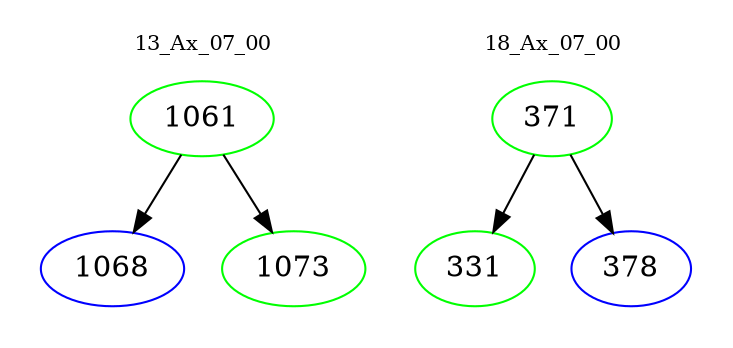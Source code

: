 digraph{
subgraph cluster_0 {
color = white
label = "13_Ax_07_00";
fontsize=10;
T0_1061 [label="1061", color="green"]
T0_1061 -> T0_1068 [color="black"]
T0_1068 [label="1068", color="blue"]
T0_1061 -> T0_1073 [color="black"]
T0_1073 [label="1073", color="green"]
}
subgraph cluster_1 {
color = white
label = "18_Ax_07_00";
fontsize=10;
T1_371 [label="371", color="green"]
T1_371 -> T1_331 [color="black"]
T1_331 [label="331", color="green"]
T1_371 -> T1_378 [color="black"]
T1_378 [label="378", color="blue"]
}
}

